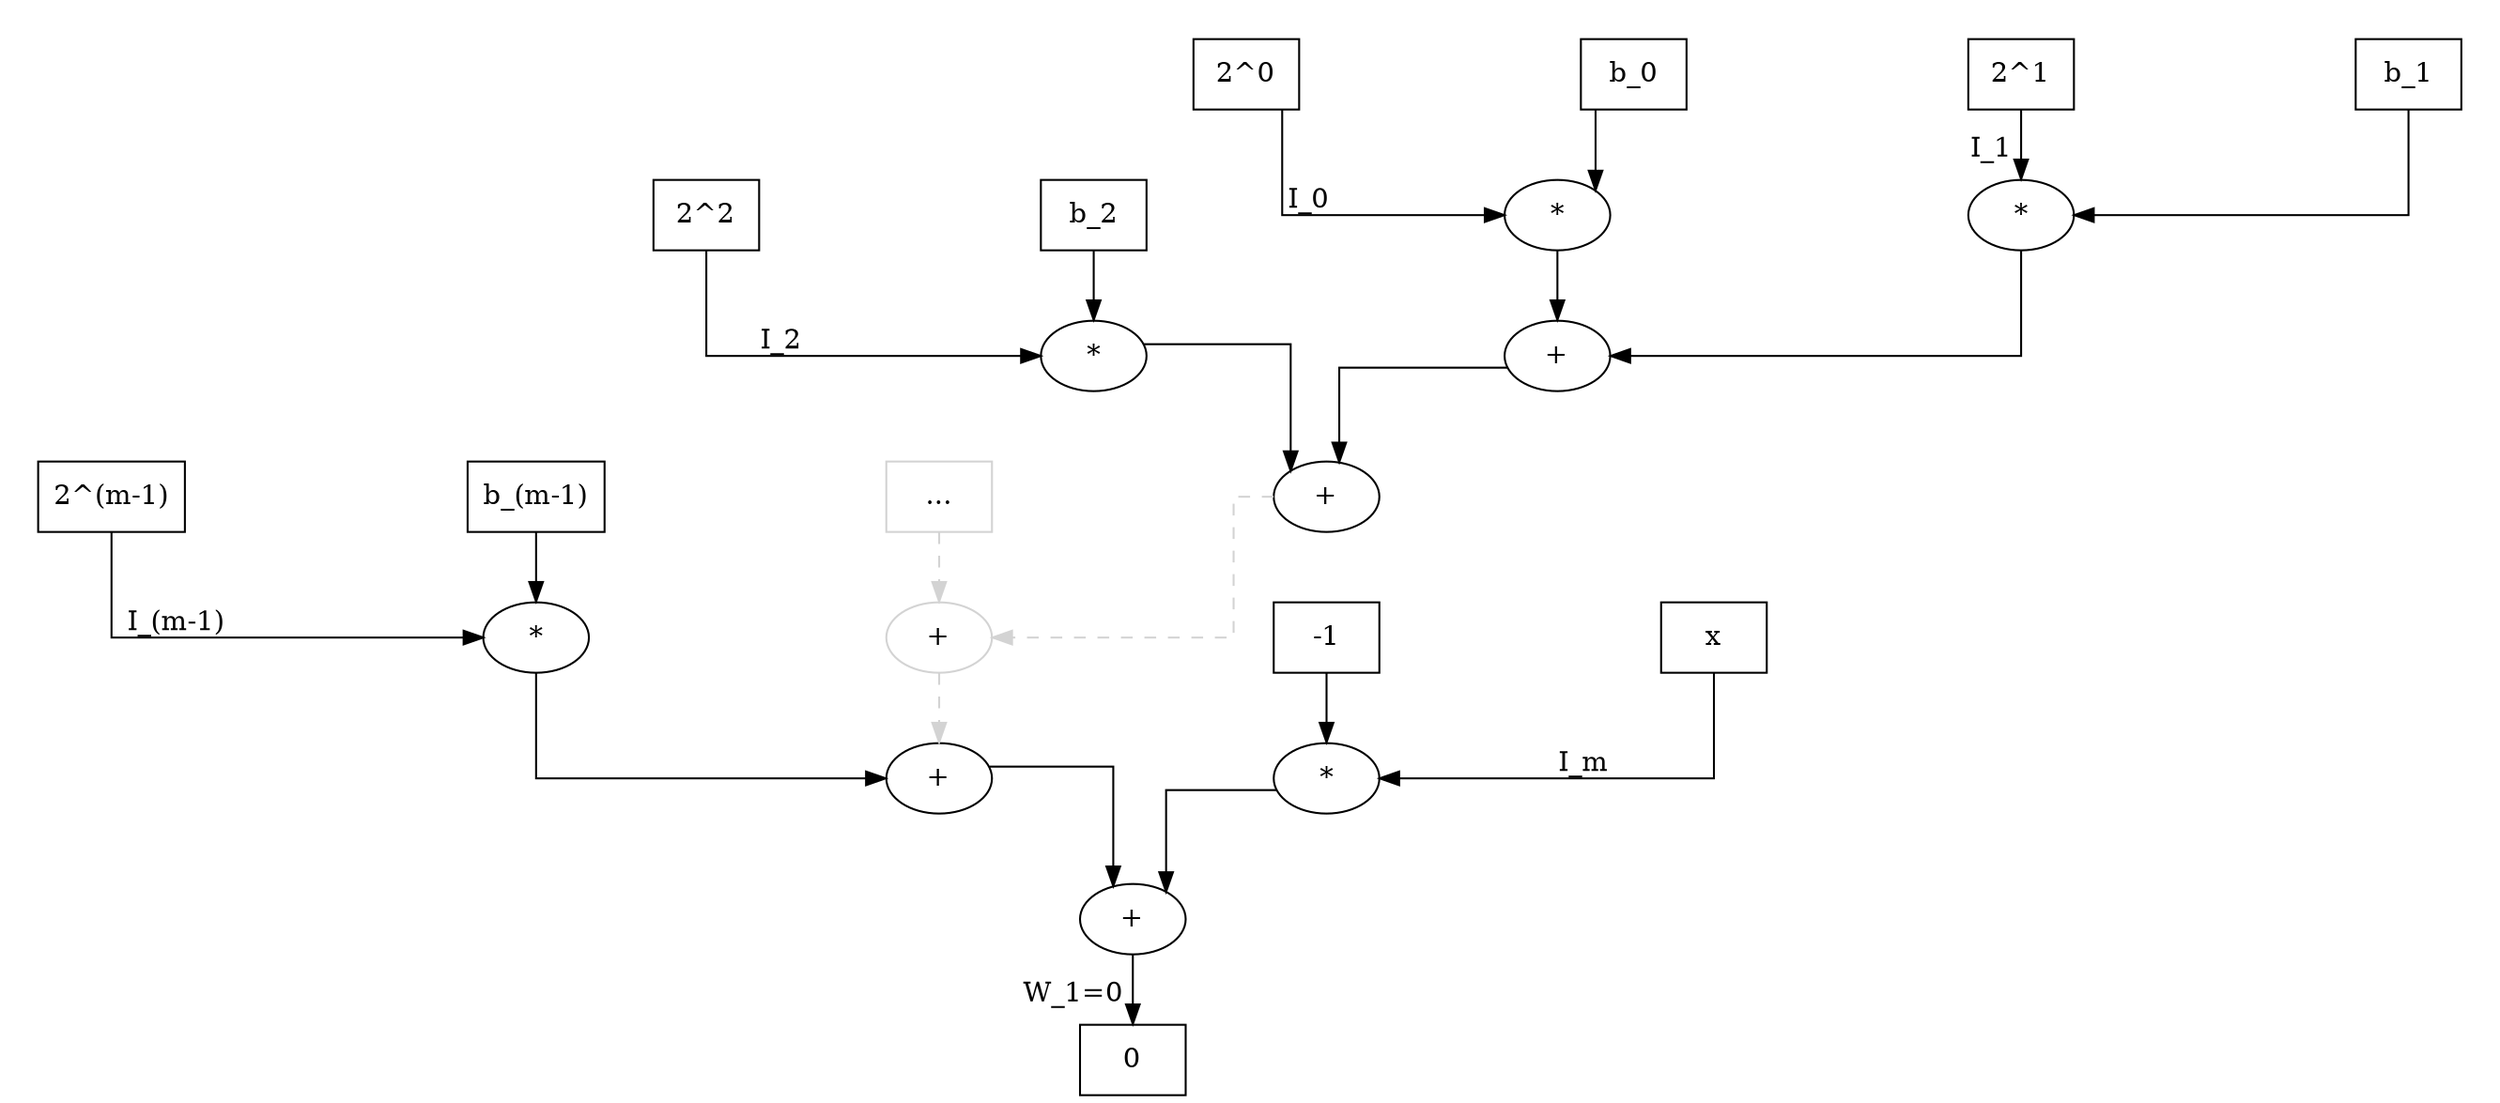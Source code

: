 digraph BINARYREP {
	graph [center=true,
		forcelabels=true,
		nodesep=2.0,
		splines=ortho
	];
	subgraph cluster4 {
		graph [color=white];
		n11		 [label="b_(m-1)",
			shape=box];
		n13		 [label="*"];
		n11 -> n13;
		n12		 [label="2^(m-1)",
			shape=box];
		n12 -> n13		 [xlabel="I_(m-1) "];
	}
	subgraph cluster0 {
		graph [color=white];
		n1		 [label=b_0,
			shape=box];
		n3		 [label="*"];
		n1 -> n3;
		n2		 [label="2^0",
			shape=box];
		n2 -> n3		 [xlabel=I_0];
	}
	subgraph cluster3 {
		graph [color=white];
		n10		 [color=lightgrey,
			label="...",
			shape=box];
	}
	subgraph cluster2 {
		graph [color=white];
		n7		 [label=b_2,
			shape=box];
		n9		 [label="*"];
		n7 -> n9;
		n8		 [label="2^2",
			shape=box];
		n8 -> n9		 [xlabel="I_2 "];
	}
	subgraph cluster5 {
		graph [color=white];
		n18		 [label=x,
			shape=box];
		n20		 [label="*"];
		n18 -> n20		 [xlabel=I_m];
		n19		 [label=-1,
			shape=box];
		n19 -> n20;
	}
	subgraph cluster1 {
		graph [color=white];
		n4		 [label=b_1,
			shape=box];
		n6		 [label="*"];
		n4 -> n6;
		n5		 [label="2^1",
			shape=box];
		n5 -> n6		 [xlabel="I_1 "];
	}
	n14	 [label="+"];
	n3 -> n14;
	n6 -> n14;
	n15	 [label="+"];
	n9 -> n15;
	n16	 [color=lightgrey,
		label="+"];
	n10 -> n16	 [color=lightgrey,
		style=dashed];
	n17	 [label="+"];
	n13 -> n17;
	n21	 [label="+"];
	n20 -> n21;
	n14 -> n15;
	n15 -> n16	 [color=lightgrey,
		style=dashed];
	n16 -> n17	 [color=lightgrey,
		style=dashed];
	n17 -> n21;
	n22	 [label=0,
		shape=0];
	n21 -> n22	 [xlabel="W_1=0 "];
}
